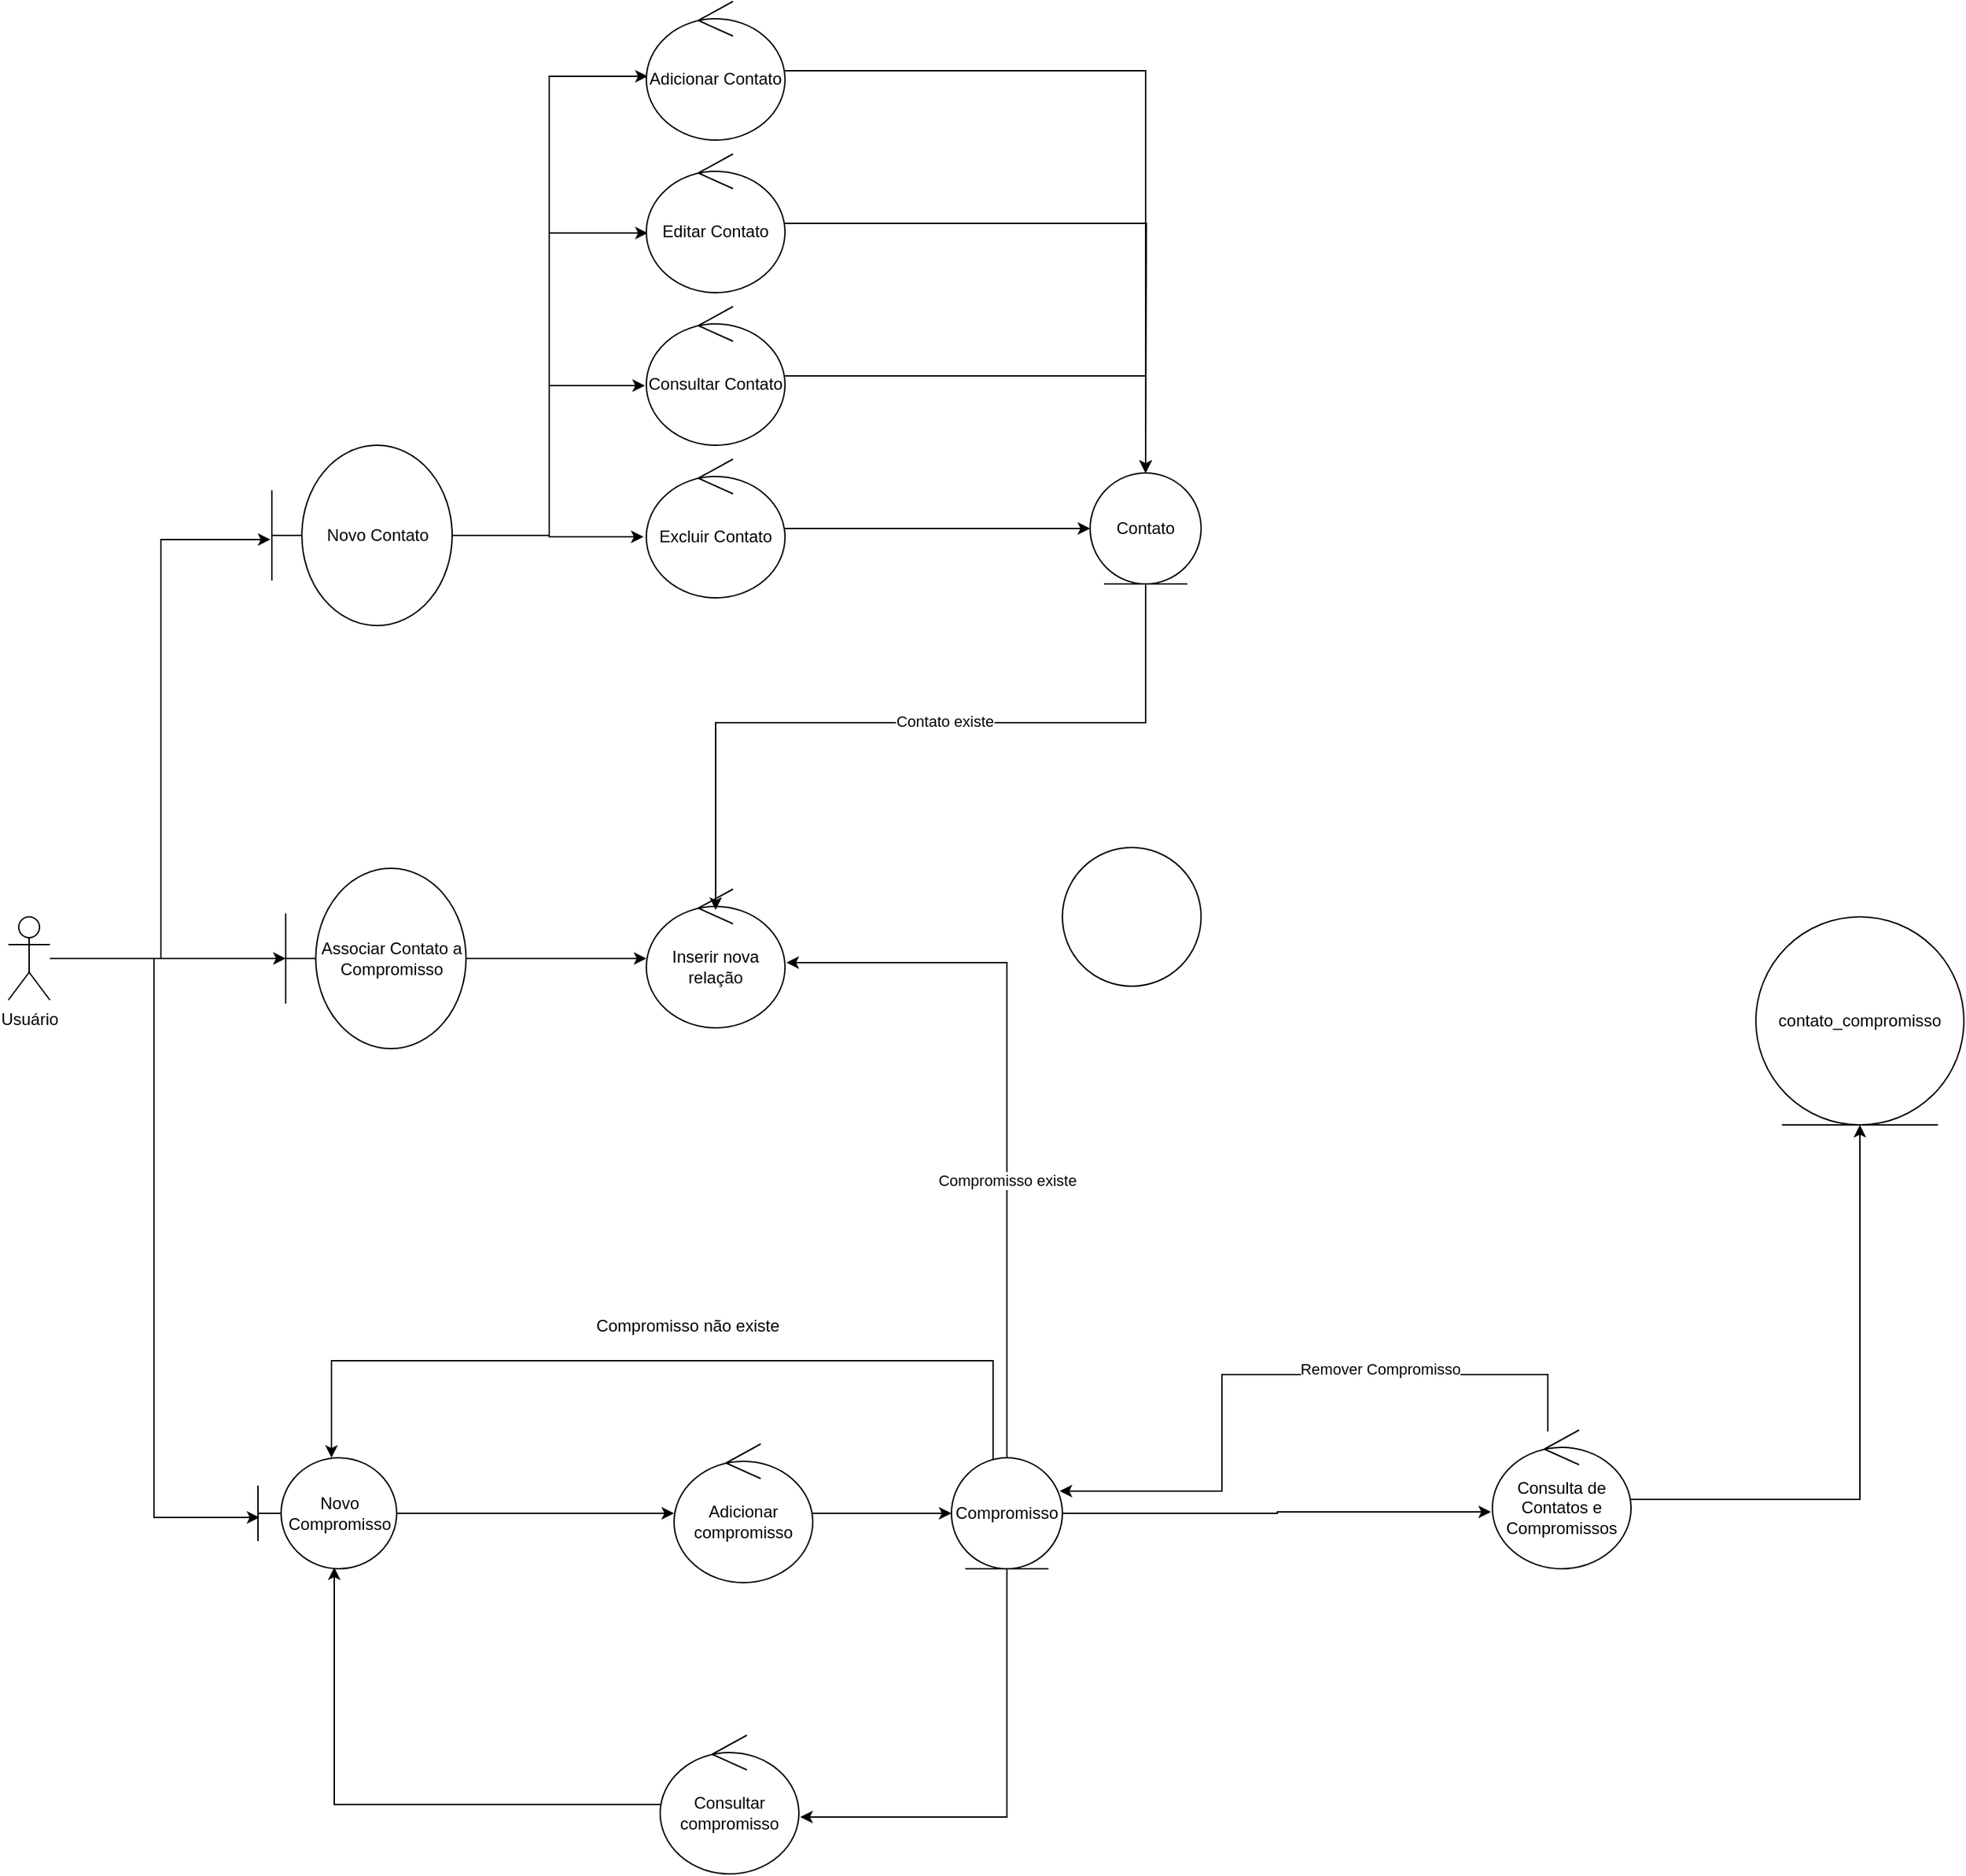 <mxfile version="14.9.7"><diagram id="QIa4SG9G4ieZxDblSuDU" name="Page-1"><mxGraphModel dx="1600" dy="2175" grid="1" gridSize="10" guides="1" tooltips="1" connect="1" arrows="1" fold="1" page="1" pageScale="1" pageWidth="850" pageHeight="1100" math="0" shadow="0"><root><mxCell id="0"/><mxCell id="1" parent="0"/><mxCell id="pofAJ8xtMzCwrMZu8uwv-3" style="edgeStyle=orthogonalEdgeStyle;rounded=0;orthogonalLoop=1;jettySize=auto;html=1;entryX=0.01;entryY=0.538;entryDx=0;entryDy=0;entryPerimeter=0;" edge="1" parent="1" source="sDDaEz-C1LaWvfTkuoPp-1" target="sDDaEz-C1LaWvfTkuoPp-4"><mxGeometry relative="1" as="geometry"/></mxCell><mxCell id="pofAJ8xtMzCwrMZu8uwv-20" style="edgeStyle=orthogonalEdgeStyle;rounded=0;orthogonalLoop=1;jettySize=auto;html=1;" edge="1" parent="1" source="sDDaEz-C1LaWvfTkuoPp-1" target="pofAJ8xtMzCwrMZu8uwv-18"><mxGeometry relative="1" as="geometry"/></mxCell><mxCell id="pofAJ8xtMzCwrMZu8uwv-26" style="edgeStyle=orthogonalEdgeStyle;rounded=0;orthogonalLoop=1;jettySize=auto;html=1;entryX=-0.008;entryY=0.523;entryDx=0;entryDy=0;entryPerimeter=0;" edge="1" parent="1" source="sDDaEz-C1LaWvfTkuoPp-1" target="pofAJ8xtMzCwrMZu8uwv-25"><mxGeometry relative="1" as="geometry"/></mxCell><mxCell id="sDDaEz-C1LaWvfTkuoPp-1" value="Usuário" style="shape=umlActor;verticalLabelPosition=bottom;verticalAlign=top;html=1;outlineConnect=0;" parent="1" vertex="1"><mxGeometry x="-540" y="140" width="30" height="60" as="geometry"/></mxCell><mxCell id="sDDaEz-C1LaWvfTkuoPp-2" value="" style="ellipse;whiteSpace=wrap;html=1;" parent="1" vertex="1"><mxGeometry x="220" y="90" width="100" height="100" as="geometry"/></mxCell><mxCell id="pofAJ8xtMzCwrMZu8uwv-2" style="edgeStyle=orthogonalEdgeStyle;rounded=0;orthogonalLoop=1;jettySize=auto;html=1;" edge="1" parent="1" source="sDDaEz-C1LaWvfTkuoPp-4" target="sDDaEz-C1LaWvfTkuoPp-9"><mxGeometry relative="1" as="geometry"/></mxCell><mxCell id="sDDaEz-C1LaWvfTkuoPp-4" value="&lt;div&gt;Novo Compromisso&lt;/div&gt;" style="shape=umlBoundary;whiteSpace=wrap;html=1;" parent="1" vertex="1"><mxGeometry x="-360" y="530" width="100" height="80" as="geometry"/></mxCell><mxCell id="pofAJ8xtMzCwrMZu8uwv-6" style="edgeStyle=orthogonalEdgeStyle;rounded=0;orthogonalLoop=1;jettySize=auto;html=1;entryX=1.01;entryY=0.59;entryDx=0;entryDy=0;entryPerimeter=0;" edge="1" parent="1" source="sDDaEz-C1LaWvfTkuoPp-8" target="pofAJ8xtMzCwrMZu8uwv-5"><mxGeometry relative="1" as="geometry"><Array as="points"><mxPoint x="180" y="789"/></Array></mxGeometry></mxCell><mxCell id="pofAJ8xtMzCwrMZu8uwv-8" style="edgeStyle=orthogonalEdgeStyle;rounded=0;orthogonalLoop=1;jettySize=auto;html=1;entryX=0.53;entryY=0;entryDx=0;entryDy=0;entryPerimeter=0;" edge="1" parent="1" source="sDDaEz-C1LaWvfTkuoPp-8" target="sDDaEz-C1LaWvfTkuoPp-4"><mxGeometry relative="1" as="geometry"><Array as="points"><mxPoint x="170" y="460"/><mxPoint x="-307" y="460"/></Array></mxGeometry></mxCell><mxCell id="pofAJ8xtMzCwrMZu8uwv-13" style="edgeStyle=orthogonalEdgeStyle;rounded=0;orthogonalLoop=1;jettySize=auto;html=1;entryX=-0.01;entryY=0.59;entryDx=0;entryDy=0;entryPerimeter=0;" edge="1" parent="1" source="sDDaEz-C1LaWvfTkuoPp-8" target="pofAJ8xtMzCwrMZu8uwv-11"><mxGeometry relative="1" as="geometry"/></mxCell><mxCell id="pofAJ8xtMzCwrMZu8uwv-23" style="edgeStyle=orthogonalEdgeStyle;rounded=0;orthogonalLoop=1;jettySize=auto;html=1;entryX=1.01;entryY=0.53;entryDx=0;entryDy=0;entryPerimeter=0;" edge="1" parent="1" source="sDDaEz-C1LaWvfTkuoPp-8" target="pofAJ8xtMzCwrMZu8uwv-21"><mxGeometry relative="1" as="geometry"><Array as="points"><mxPoint x="180" y="173"/></Array></mxGeometry></mxCell><mxCell id="pofAJ8xtMzCwrMZu8uwv-24" value="Compromisso existe" style="edgeLabel;html=1;align=center;verticalAlign=middle;resizable=0;points=[];" vertex="1" connectable="0" parent="pofAJ8xtMzCwrMZu8uwv-23"><mxGeometry x="-0.264" y="-5" relative="1" as="geometry"><mxPoint x="-5" y="-10" as="offset"/></mxGeometry></mxCell><mxCell id="sDDaEz-C1LaWvfTkuoPp-8" value="&lt;div&gt;Compromisso&lt;/div&gt;" style="ellipse;shape=umlEntity;whiteSpace=wrap;html=1;" parent="1" vertex="1"><mxGeometry x="140" y="530" width="80" height="80" as="geometry"/></mxCell><mxCell id="pofAJ8xtMzCwrMZu8uwv-4" style="edgeStyle=orthogonalEdgeStyle;rounded=0;orthogonalLoop=1;jettySize=auto;html=1;entryX=0;entryY=0.5;entryDx=0;entryDy=0;" edge="1" parent="1" source="sDDaEz-C1LaWvfTkuoPp-9" target="sDDaEz-C1LaWvfTkuoPp-8"><mxGeometry relative="1" as="geometry"/></mxCell><mxCell id="sDDaEz-C1LaWvfTkuoPp-9" value="Adicionar compromisso" style="ellipse;shape=umlControl;whiteSpace=wrap;html=1;" parent="1" vertex="1"><mxGeometry x="-60" y="520" width="100" height="100" as="geometry"/></mxCell><mxCell id="pofAJ8xtMzCwrMZu8uwv-7" style="edgeStyle=orthogonalEdgeStyle;rounded=0;orthogonalLoop=1;jettySize=auto;html=1;entryX=0.55;entryY=0.988;entryDx=0;entryDy=0;entryPerimeter=0;" edge="1" parent="1" source="pofAJ8xtMzCwrMZu8uwv-5" target="sDDaEz-C1LaWvfTkuoPp-4"><mxGeometry relative="1" as="geometry"/></mxCell><mxCell id="pofAJ8xtMzCwrMZu8uwv-5" value="Consultar compromisso" style="ellipse;shape=umlControl;whiteSpace=wrap;html=1;" vertex="1" parent="1"><mxGeometry x="-70" y="730" width="100" height="100" as="geometry"/></mxCell><mxCell id="pofAJ8xtMzCwrMZu8uwv-10" value="Compromisso não existe" style="text;html=1;strokeColor=none;fillColor=none;align=center;verticalAlign=middle;whiteSpace=wrap;rounded=0;" vertex="1" parent="1"><mxGeometry x="-130" y="410" width="160" height="50" as="geometry"/></mxCell><mxCell id="pofAJ8xtMzCwrMZu8uwv-15" style="edgeStyle=orthogonalEdgeStyle;rounded=0;orthogonalLoop=1;jettySize=auto;html=1;" edge="1" parent="1" source="pofAJ8xtMzCwrMZu8uwv-11" target="pofAJ8xtMzCwrMZu8uwv-14"><mxGeometry relative="1" as="geometry"/></mxCell><mxCell id="pofAJ8xtMzCwrMZu8uwv-16" style="edgeStyle=orthogonalEdgeStyle;rounded=0;orthogonalLoop=1;jettySize=auto;html=1;entryX=0.975;entryY=0.3;entryDx=0;entryDy=0;entryPerimeter=0;" edge="1" parent="1" source="pofAJ8xtMzCwrMZu8uwv-11" target="sDDaEz-C1LaWvfTkuoPp-8"><mxGeometry relative="1" as="geometry"><Array as="points"><mxPoint x="570" y="470"/><mxPoint x="335" y="470"/><mxPoint x="335" y="554"/></Array></mxGeometry></mxCell><mxCell id="pofAJ8xtMzCwrMZu8uwv-17" value="&lt;div&gt;Remover Compromisso&lt;/div&gt;" style="edgeLabel;html=1;align=center;verticalAlign=middle;resizable=0;points=[];" vertex="1" connectable="0" parent="pofAJ8xtMzCwrMZu8uwv-16"><mxGeometry x="-0.32" y="-4" relative="1" as="geometry"><mxPoint as="offset"/></mxGeometry></mxCell><mxCell id="pofAJ8xtMzCwrMZu8uwv-11" value="Consulta de Contatos e Compromissos" style="ellipse;shape=umlControl;whiteSpace=wrap;html=1;" vertex="1" parent="1"><mxGeometry x="530" y="510" width="100" height="100" as="geometry"/></mxCell><mxCell id="pofAJ8xtMzCwrMZu8uwv-14" value="contato_compromisso" style="ellipse;shape=umlEntity;whiteSpace=wrap;html=1;" vertex="1" parent="1"><mxGeometry x="720" y="140" width="150" height="150" as="geometry"/></mxCell><mxCell id="pofAJ8xtMzCwrMZu8uwv-22" style="edgeStyle=orthogonalEdgeStyle;rounded=0;orthogonalLoop=1;jettySize=auto;html=1;" edge="1" parent="1" source="pofAJ8xtMzCwrMZu8uwv-18" target="pofAJ8xtMzCwrMZu8uwv-21"><mxGeometry relative="1" as="geometry"/></mxCell><mxCell id="pofAJ8xtMzCwrMZu8uwv-18" value="Associar Contato a Compromisso" style="shape=umlBoundary;whiteSpace=wrap;html=1;" vertex="1" parent="1"><mxGeometry x="-340" y="105" width="130" height="130" as="geometry"/></mxCell><mxCell id="pofAJ8xtMzCwrMZu8uwv-21" value="Inserir nova relação" style="ellipse;shape=umlControl;whiteSpace=wrap;html=1;" vertex="1" parent="1"><mxGeometry x="-80" y="120" width="100" height="100" as="geometry"/></mxCell><mxCell id="pofAJ8xtMzCwrMZu8uwv-31" style="edgeStyle=orthogonalEdgeStyle;rounded=0;orthogonalLoop=1;jettySize=auto;html=1;entryX=0.01;entryY=0.54;entryDx=0;entryDy=0;entryPerimeter=0;" edge="1" parent="1" source="pofAJ8xtMzCwrMZu8uwv-25" target="pofAJ8xtMzCwrMZu8uwv-28"><mxGeometry relative="1" as="geometry"/></mxCell><mxCell id="pofAJ8xtMzCwrMZu8uwv-32" style="edgeStyle=orthogonalEdgeStyle;rounded=0;orthogonalLoop=1;jettySize=auto;html=1;entryX=0.01;entryY=0.57;entryDx=0;entryDy=0;entryPerimeter=0;" edge="1" parent="1" source="pofAJ8xtMzCwrMZu8uwv-25" target="pofAJ8xtMzCwrMZu8uwv-27"><mxGeometry relative="1" as="geometry"/></mxCell><mxCell id="pofAJ8xtMzCwrMZu8uwv-33" style="edgeStyle=orthogonalEdgeStyle;rounded=0;orthogonalLoop=1;jettySize=auto;html=1;entryX=-0.01;entryY=0.57;entryDx=0;entryDy=0;entryPerimeter=0;" edge="1" parent="1" source="pofAJ8xtMzCwrMZu8uwv-25" target="pofAJ8xtMzCwrMZu8uwv-29"><mxGeometry relative="1" as="geometry"/></mxCell><mxCell id="pofAJ8xtMzCwrMZu8uwv-34" style="edgeStyle=orthogonalEdgeStyle;rounded=0;orthogonalLoop=1;jettySize=auto;html=1;entryX=-0.02;entryY=0.56;entryDx=0;entryDy=0;entryPerimeter=0;" edge="1" parent="1" source="pofAJ8xtMzCwrMZu8uwv-25" target="pofAJ8xtMzCwrMZu8uwv-30"><mxGeometry relative="1" as="geometry"/></mxCell><mxCell id="pofAJ8xtMzCwrMZu8uwv-25" value="Novo Contato" style="shape=umlBoundary;whiteSpace=wrap;html=1;" vertex="1" parent="1"><mxGeometry x="-350" y="-200" width="130" height="130" as="geometry"/></mxCell><mxCell id="pofAJ8xtMzCwrMZu8uwv-39" style="edgeStyle=orthogonalEdgeStyle;rounded=0;orthogonalLoop=1;jettySize=auto;html=1;" edge="1" parent="1" source="pofAJ8xtMzCwrMZu8uwv-27"><mxGeometry relative="1" as="geometry"><mxPoint x="280" y="-180" as="targetPoint"/></mxGeometry></mxCell><mxCell id="pofAJ8xtMzCwrMZu8uwv-27" value="Editar Contato" style="ellipse;shape=umlControl;whiteSpace=wrap;html=1;" vertex="1" parent="1"><mxGeometry x="-80" y="-410" width="100" height="100" as="geometry"/></mxCell><mxCell id="pofAJ8xtMzCwrMZu8uwv-40" style="edgeStyle=orthogonalEdgeStyle;rounded=0;orthogonalLoop=1;jettySize=auto;html=1;entryX=0.5;entryY=0;entryDx=0;entryDy=0;" edge="1" parent="1" source="pofAJ8xtMzCwrMZu8uwv-28" target="pofAJ8xtMzCwrMZu8uwv-36"><mxGeometry relative="1" as="geometry"/></mxCell><mxCell id="pofAJ8xtMzCwrMZu8uwv-28" value="Adicionar Contato" style="ellipse;shape=umlControl;whiteSpace=wrap;html=1;" vertex="1" parent="1"><mxGeometry x="-80" y="-520" width="100" height="100" as="geometry"/></mxCell><mxCell id="pofAJ8xtMzCwrMZu8uwv-38" style="edgeStyle=orthogonalEdgeStyle;rounded=0;orthogonalLoop=1;jettySize=auto;html=1;entryX=0.5;entryY=0;entryDx=0;entryDy=0;" edge="1" parent="1" source="pofAJ8xtMzCwrMZu8uwv-29" target="pofAJ8xtMzCwrMZu8uwv-36"><mxGeometry relative="1" as="geometry"/></mxCell><mxCell id="pofAJ8xtMzCwrMZu8uwv-29" value="Consultar Contato" style="ellipse;shape=umlControl;whiteSpace=wrap;html=1;" vertex="1" parent="1"><mxGeometry x="-80" y="-300" width="100" height="100" as="geometry"/></mxCell><mxCell id="pofAJ8xtMzCwrMZu8uwv-37" style="edgeStyle=orthogonalEdgeStyle;rounded=0;orthogonalLoop=1;jettySize=auto;html=1;entryX=0;entryY=0.5;entryDx=0;entryDy=0;" edge="1" parent="1" source="pofAJ8xtMzCwrMZu8uwv-30" target="pofAJ8xtMzCwrMZu8uwv-36"><mxGeometry relative="1" as="geometry"/></mxCell><mxCell id="pofAJ8xtMzCwrMZu8uwv-30" value="Excluir Contato" style="ellipse;shape=umlControl;whiteSpace=wrap;html=1;" vertex="1" parent="1"><mxGeometry x="-80" y="-190" width="100" height="100" as="geometry"/></mxCell><mxCell id="pofAJ8xtMzCwrMZu8uwv-41" style="edgeStyle=orthogonalEdgeStyle;rounded=0;orthogonalLoop=1;jettySize=auto;html=1;entryX=0.5;entryY=0.15;entryDx=0;entryDy=0;entryPerimeter=0;" edge="1" parent="1" source="pofAJ8xtMzCwrMZu8uwv-36" target="pofAJ8xtMzCwrMZu8uwv-21"><mxGeometry relative="1" as="geometry"><Array as="points"><mxPoint x="280"/><mxPoint x="-30"/></Array></mxGeometry></mxCell><mxCell id="pofAJ8xtMzCwrMZu8uwv-42" value="&lt;div&gt;Contato existe&lt;/div&gt;" style="edgeLabel;html=1;align=center;verticalAlign=middle;resizable=0;points=[];" vertex="1" connectable="0" parent="pofAJ8xtMzCwrMZu8uwv-41"><mxGeometry x="-0.101" y="-1" relative="1" as="geometry"><mxPoint as="offset"/></mxGeometry></mxCell><mxCell id="pofAJ8xtMzCwrMZu8uwv-36" value="Contato" style="ellipse;shape=umlEntity;whiteSpace=wrap;html=1;" vertex="1" parent="1"><mxGeometry x="240" y="-180" width="80" height="80" as="geometry"/></mxCell></root></mxGraphModel></diagram></mxfile>